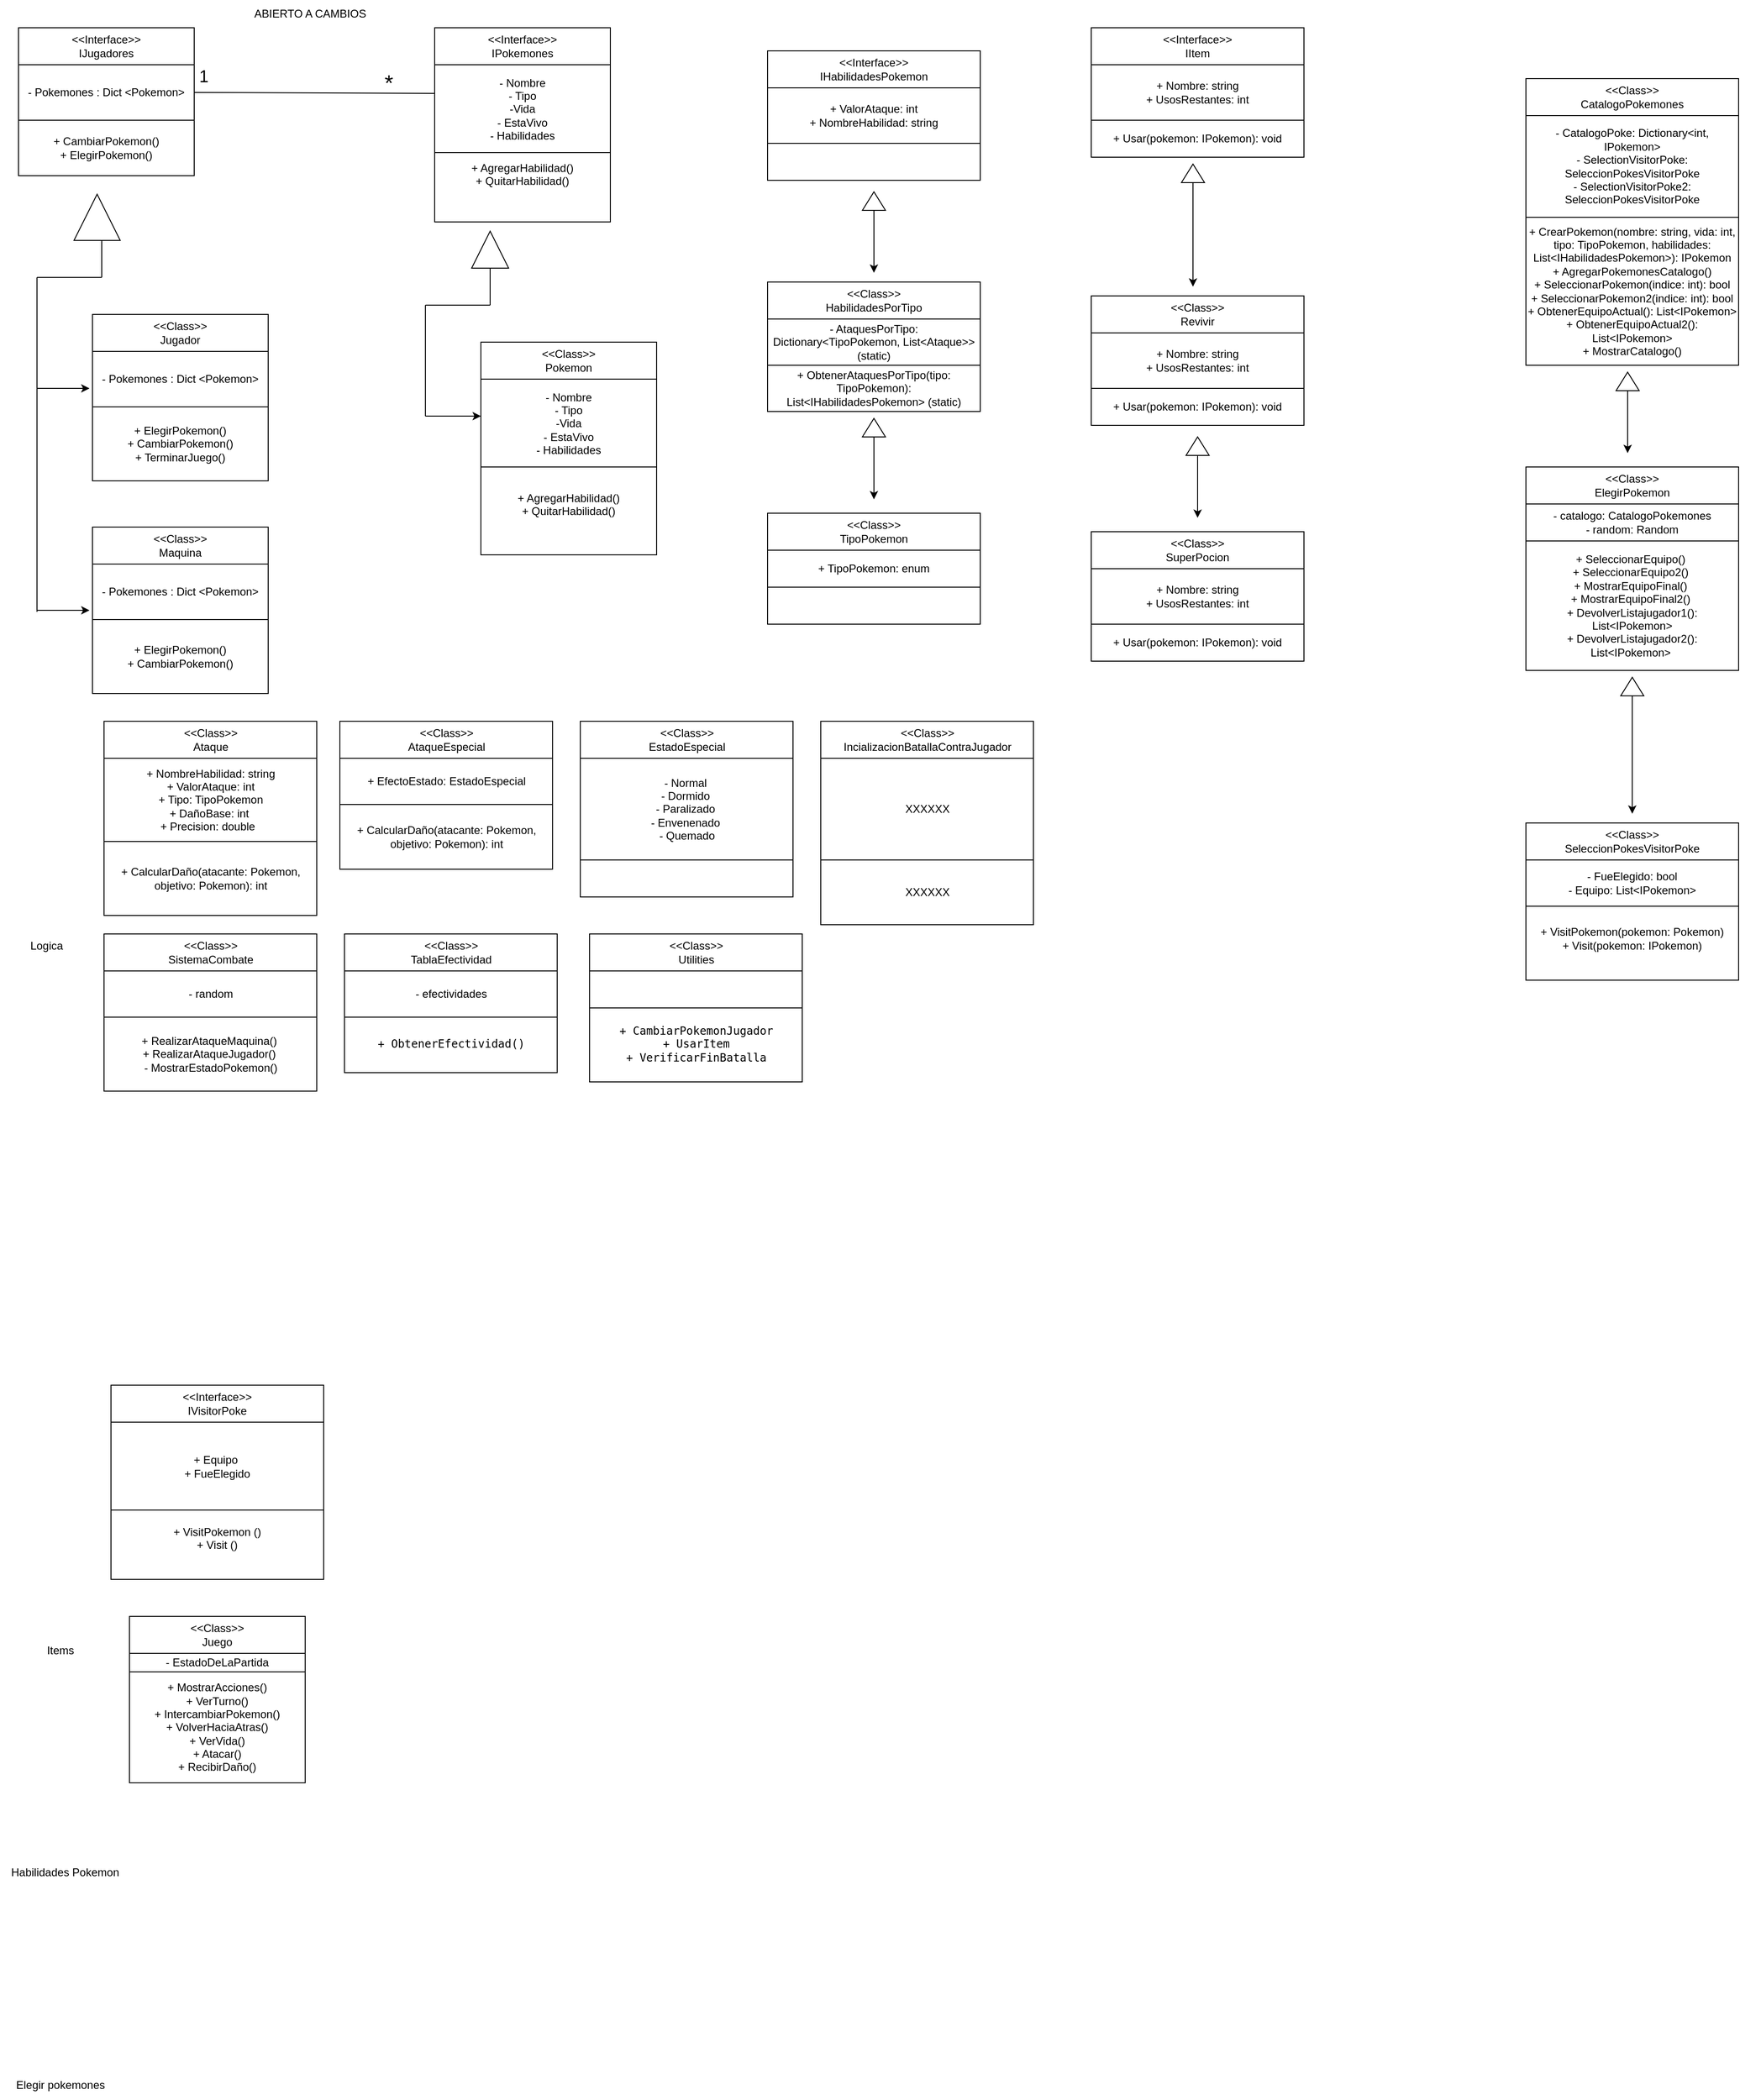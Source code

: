 <mxfile version="24.8.4">
  <diagram id="C5RBs43oDa-KdzZeNtuy" name="Page-1">
    <mxGraphModel dx="1290" dy="522" grid="1" gridSize="10" guides="1" tooltips="1" connect="1" arrows="1" fold="1" page="1" pageScale="1" pageWidth="827" pageHeight="1169" math="0" shadow="0">
      <root>
        <mxCell id="WIyWlLk6GJQsqaUBKTNV-0" />
        <mxCell id="WIyWlLk6GJQsqaUBKTNV-1" parent="WIyWlLk6GJQsqaUBKTNV-0" />
        <mxCell id="qgPimMFPKqItIlAJL-QY-0" value="&amp;lt;&amp;lt;Interface&amp;gt;&amp;gt;&lt;div&gt;IJugadores&lt;/div&gt;" style="rounded=0;whiteSpace=wrap;html=1;" parent="WIyWlLk6GJQsqaUBKTNV-1" vertex="1">
          <mxGeometry x="170" y="170" width="190" height="40" as="geometry" />
        </mxCell>
        <mxCell id="qgPimMFPKqItIlAJL-QY-1" value="&lt;div&gt;&lt;span style=&quot;background-color: initial;&quot;&gt;&lt;br&gt;&lt;/span&gt;&lt;/div&gt;&lt;div&gt;&lt;span style=&quot;background-color: initial;&quot;&gt;&lt;br&gt;&lt;/span&gt;&lt;/div&gt;&lt;div&gt;&lt;span style=&quot;background-color: initial;&quot;&gt;+ CambiarPokemon()&lt;/span&gt;&lt;br&gt;&lt;/div&gt;&lt;div&gt;&lt;div&gt;+ ElegirPokemon()&lt;/div&gt;&lt;/div&gt;&lt;div&gt;&lt;div&gt;&lt;br&gt;&lt;/div&gt;&lt;/div&gt;&lt;div&gt;&lt;br&gt;&lt;/div&gt;" style="rounded=0;whiteSpace=wrap;html=1;" parent="WIyWlLk6GJQsqaUBKTNV-1" vertex="1">
          <mxGeometry x="170" y="270" width="190" height="60" as="geometry" />
        </mxCell>
        <mxCell id="8u0FRihmV8HebtfTq35w-0" value="- Pokemones : Dict &amp;lt;Pokemon&amp;gt;" style="rounded=0;whiteSpace=wrap;html=1;" parent="WIyWlLk6GJQsqaUBKTNV-1" vertex="1">
          <mxGeometry x="170" y="210" width="190" height="60" as="geometry" />
        </mxCell>
        <mxCell id="8u0FRihmV8HebtfTq35w-2" value="&amp;lt;&amp;lt;Class&amp;gt;&amp;gt;&lt;div&gt;Jugador&lt;/div&gt;" style="rounded=0;whiteSpace=wrap;html=1;" parent="WIyWlLk6GJQsqaUBKTNV-1" vertex="1">
          <mxGeometry x="250" y="480" width="190" height="40" as="geometry" />
        </mxCell>
        <mxCell id="8u0FRihmV8HebtfTq35w-4" value="&lt;div&gt;+ ElegirPokemon()&lt;/div&gt;&lt;div&gt;+ CambiarPokemon()&lt;/div&gt;&lt;div&gt;&lt;span style=&quot;background-color: initial;&quot;&gt;+ TerminarJuego()&lt;/span&gt;&lt;br&gt;&lt;/div&gt;" style="rounded=0;whiteSpace=wrap;html=1;" parent="WIyWlLk6GJQsqaUBKTNV-1" vertex="1">
          <mxGeometry x="250" y="580" width="190" height="80" as="geometry" />
        </mxCell>
        <mxCell id="8u0FRihmV8HebtfTq35w-5" value="- Pokemones : Dict &amp;lt;Pokemon&amp;gt;" style="rounded=0;whiteSpace=wrap;html=1;" parent="WIyWlLk6GJQsqaUBKTNV-1" vertex="1">
          <mxGeometry x="250" y="520" width="190" height="60" as="geometry" />
        </mxCell>
        <mxCell id="8u0FRihmV8HebtfTq35w-6" value="&amp;lt;&amp;lt;Class&amp;gt;&amp;gt;&lt;div&gt;Maquina&lt;/div&gt;" style="rounded=0;whiteSpace=wrap;html=1;" parent="WIyWlLk6GJQsqaUBKTNV-1" vertex="1">
          <mxGeometry x="250" y="710" width="190" height="40" as="geometry" />
        </mxCell>
        <mxCell id="8u0FRihmV8HebtfTq35w-7" value="&lt;div&gt;+ ElegirPokemon()&lt;/div&gt;&lt;div&gt;+ CambiarPokemon()&lt;/div&gt;" style="rounded=0;whiteSpace=wrap;html=1;" parent="WIyWlLk6GJQsqaUBKTNV-1" vertex="1">
          <mxGeometry x="250" y="810" width="190" height="80" as="geometry" />
        </mxCell>
        <mxCell id="8u0FRihmV8HebtfTq35w-8" value="- Pokemones : Dict &amp;lt;Pokemon&amp;gt;" style="rounded=0;whiteSpace=wrap;html=1;" parent="WIyWlLk6GJQsqaUBKTNV-1" vertex="1">
          <mxGeometry x="250" y="750" width="190" height="60" as="geometry" />
        </mxCell>
        <mxCell id="8u0FRihmV8HebtfTq35w-12" value="" style="triangle;whiteSpace=wrap;html=1;rotation=-90;" parent="WIyWlLk6GJQsqaUBKTNV-1" vertex="1">
          <mxGeometry x="230" y="350" width="50" height="50" as="geometry" />
        </mxCell>
        <mxCell id="8u0FRihmV8HebtfTq35w-16" value="" style="endArrow=none;html=1;rounded=0;" parent="WIyWlLk6GJQsqaUBKTNV-1" edge="1">
          <mxGeometry width="50" height="50" relative="1" as="geometry">
            <mxPoint x="260" y="440" as="sourcePoint" />
            <mxPoint x="260" y="400" as="targetPoint" />
          </mxGeometry>
        </mxCell>
        <mxCell id="8u0FRihmV8HebtfTq35w-17" value="" style="endArrow=none;html=1;rounded=0;" parent="WIyWlLk6GJQsqaUBKTNV-1" edge="1">
          <mxGeometry width="50" height="50" relative="1" as="geometry">
            <mxPoint x="190" y="440" as="sourcePoint" />
            <mxPoint x="260" y="440" as="targetPoint" />
          </mxGeometry>
        </mxCell>
        <mxCell id="8u0FRihmV8HebtfTq35w-18" value="" style="endArrow=none;html=1;rounded=0;" parent="WIyWlLk6GJQsqaUBKTNV-1" edge="1">
          <mxGeometry width="50" height="50" relative="1" as="geometry">
            <mxPoint x="190" y="801.6" as="sourcePoint" />
            <mxPoint x="190" y="440" as="targetPoint" />
          </mxGeometry>
        </mxCell>
        <mxCell id="8u0FRihmV8HebtfTq35w-20" value="" style="endArrow=classic;html=1;rounded=0;entryX=-0.017;entryY=0.89;entryDx=0;entryDy=0;entryPerimeter=0;" parent="WIyWlLk6GJQsqaUBKTNV-1" edge="1">
          <mxGeometry width="50" height="50" relative="1" as="geometry">
            <mxPoint x="190" y="800" as="sourcePoint" />
            <mxPoint x="246.77" y="800.0" as="targetPoint" />
          </mxGeometry>
        </mxCell>
        <mxCell id="8u0FRihmV8HebtfTq35w-22" value="" style="endArrow=classic;html=1;rounded=0;entryX=-0.017;entryY=0.89;entryDx=0;entryDy=0;entryPerimeter=0;" parent="WIyWlLk6GJQsqaUBKTNV-1" edge="1">
          <mxGeometry width="50" height="50" relative="1" as="geometry">
            <mxPoint x="190" y="560" as="sourcePoint" />
            <mxPoint x="246.77" y="560.0" as="targetPoint" />
          </mxGeometry>
        </mxCell>
        <mxCell id="8u0FRihmV8HebtfTq35w-23" style="edgeStyle=orthogonalEdgeStyle;rounded=0;orthogonalLoop=1;jettySize=auto;html=1;exitX=0.5;exitY=1;exitDx=0;exitDy=0;" parent="WIyWlLk6GJQsqaUBKTNV-1" source="qgPimMFPKqItIlAJL-QY-1" target="qgPimMFPKqItIlAJL-QY-1" edge="1">
          <mxGeometry relative="1" as="geometry" />
        </mxCell>
        <mxCell id="8u0FRihmV8HebtfTq35w-24" value="&amp;lt;&amp;lt;Interface&amp;gt;&amp;gt;&lt;div&gt;IPokemones&lt;/div&gt;" style="rounded=0;whiteSpace=wrap;html=1;" parent="WIyWlLk6GJQsqaUBKTNV-1" vertex="1">
          <mxGeometry x="620" y="170" width="190" height="40" as="geometry" />
        </mxCell>
        <mxCell id="8u0FRihmV8HebtfTq35w-25" value="&lt;div&gt;+ AgregarHabilidad()&lt;/div&gt;&lt;div&gt;+ QuitarHabilidad()&lt;/div&gt;&lt;div&gt;&lt;br&gt;&lt;/div&gt;&lt;div&gt;&lt;br&gt;&lt;/div&gt;" style="rounded=0;whiteSpace=wrap;html=1;" parent="WIyWlLk6GJQsqaUBKTNV-1" vertex="1">
          <mxGeometry x="620" y="305" width="190" height="75" as="geometry" />
        </mxCell>
        <mxCell id="8u0FRihmV8HebtfTq35w-26" value="- Nombre&lt;div&gt;- Tipo&lt;/div&gt;&lt;div&gt;-Vida&lt;/div&gt;&lt;div&gt;- EstaVivo&lt;/div&gt;&lt;div&gt;- Habilidades&lt;/div&gt;" style="rounded=0;whiteSpace=wrap;html=1;" parent="WIyWlLk6GJQsqaUBKTNV-1" vertex="1">
          <mxGeometry x="620" y="210" width="190" height="95" as="geometry" />
        </mxCell>
        <mxCell id="8u0FRihmV8HebtfTq35w-27" style="edgeStyle=orthogonalEdgeStyle;rounded=0;orthogonalLoop=1;jettySize=auto;html=1;exitX=0.5;exitY=1;exitDx=0;exitDy=0;" parent="WIyWlLk6GJQsqaUBKTNV-1" source="8u0FRihmV8HebtfTq35w-25" target="8u0FRihmV8HebtfTq35w-25" edge="1">
          <mxGeometry relative="1" as="geometry" />
        </mxCell>
        <mxCell id="8u0FRihmV8HebtfTq35w-29" value="" style="endArrow=none;html=1;rounded=0;exitX=1;exitY=0.5;exitDx=0;exitDy=0;entryX=0;entryY=0.326;entryDx=0;entryDy=0;entryPerimeter=0;" parent="WIyWlLk6GJQsqaUBKTNV-1" source="8u0FRihmV8HebtfTq35w-0" target="8u0FRihmV8HebtfTq35w-26" edge="1">
          <mxGeometry width="50" height="50" relative="1" as="geometry">
            <mxPoint x="380" y="239.5" as="sourcePoint" />
            <mxPoint x="580" y="239.5" as="targetPoint" />
          </mxGeometry>
        </mxCell>
        <mxCell id="8u0FRihmV8HebtfTq35w-30" value="&lt;font style=&quot;font-size: 18px;&quot;&gt;1&lt;/font&gt;" style="text;html=1;align=center;verticalAlign=middle;resizable=0;points=[];autosize=1;strokeColor=none;fillColor=none;" parent="WIyWlLk6GJQsqaUBKTNV-1" vertex="1">
          <mxGeometry x="355" y="203" width="30" height="40" as="geometry" />
        </mxCell>
        <mxCell id="8u0FRihmV8HebtfTq35w-31" value="&lt;font style=&quot;font-size: 24px;&quot;&gt;*&lt;/font&gt;" style="text;html=1;align=center;verticalAlign=middle;resizable=0;points=[];autosize=1;strokeColor=none;fillColor=none;" parent="WIyWlLk6GJQsqaUBKTNV-1" vertex="1">
          <mxGeometry x="555" y="210" width="30" height="40" as="geometry" />
        </mxCell>
        <mxCell id="8u0FRihmV8HebtfTq35w-36" value="" style="triangle;whiteSpace=wrap;html=1;rotation=-90;" parent="WIyWlLk6GJQsqaUBKTNV-1" vertex="1">
          <mxGeometry x="660" y="390" width="40" height="40" as="geometry" />
        </mxCell>
        <mxCell id="8u0FRihmV8HebtfTq35w-38" value="" style="endArrow=none;html=1;rounded=0;entryX=0;entryY=0.5;entryDx=0;entryDy=0;" parent="WIyWlLk6GJQsqaUBKTNV-1" target="8u0FRihmV8HebtfTq35w-36" edge="1">
          <mxGeometry width="50" height="50" relative="1" as="geometry">
            <mxPoint x="680" y="470" as="sourcePoint" />
            <mxPoint x="680" y="460" as="targetPoint" />
          </mxGeometry>
        </mxCell>
        <mxCell id="8u0FRihmV8HebtfTq35w-39" value="" style="endArrow=none;html=1;rounded=0;" parent="WIyWlLk6GJQsqaUBKTNV-1" edge="1">
          <mxGeometry width="50" height="50" relative="1" as="geometry">
            <mxPoint x="610" y="470" as="sourcePoint" />
            <mxPoint x="680" y="470" as="targetPoint" />
          </mxGeometry>
        </mxCell>
        <mxCell id="8u0FRihmV8HebtfTq35w-40" value="" style="endArrow=none;html=1;rounded=0;" parent="WIyWlLk6GJQsqaUBKTNV-1" edge="1">
          <mxGeometry width="50" height="50" relative="1" as="geometry">
            <mxPoint x="610" y="590" as="sourcePoint" />
            <mxPoint x="610" y="470" as="targetPoint" />
          </mxGeometry>
        </mxCell>
        <mxCell id="8u0FRihmV8HebtfTq35w-41" value="" style="endArrow=classic;html=1;rounded=0;" parent="WIyWlLk6GJQsqaUBKTNV-1" edge="1">
          <mxGeometry width="50" height="50" relative="1" as="geometry">
            <mxPoint x="610" y="590" as="sourcePoint" />
            <mxPoint x="670" y="590" as="targetPoint" />
          </mxGeometry>
        </mxCell>
        <mxCell id="8u0FRihmV8HebtfTq35w-46" value="&amp;lt;&amp;lt;Class&amp;gt;&amp;gt;&lt;div&gt;Pokemon&lt;/div&gt;" style="rounded=0;whiteSpace=wrap;html=1;" parent="WIyWlLk6GJQsqaUBKTNV-1" vertex="1">
          <mxGeometry x="670" y="510" width="190" height="40" as="geometry" />
        </mxCell>
        <mxCell id="8u0FRihmV8HebtfTq35w-47" value="&lt;div&gt;+ AgregarHabilidad()&lt;/div&gt;&lt;div&gt;+ QuitarHabilidad()&lt;/div&gt;&lt;div&gt;&lt;br&gt;&lt;/div&gt;" style="rounded=0;whiteSpace=wrap;html=1;" parent="WIyWlLk6GJQsqaUBKTNV-1" vertex="1">
          <mxGeometry x="670" y="645" width="190" height="95" as="geometry" />
        </mxCell>
        <mxCell id="8u0FRihmV8HebtfTq35w-48" value="- Nombre&lt;div&gt;- Tipo&lt;/div&gt;&lt;div&gt;-Vida&lt;/div&gt;&lt;div&gt;- EstaVivo&lt;/div&gt;&lt;div&gt;- Habilidades&lt;/div&gt;" style="rounded=0;whiteSpace=wrap;html=1;" parent="WIyWlLk6GJQsqaUBKTNV-1" vertex="1">
          <mxGeometry x="670" y="550" width="190" height="95" as="geometry" />
        </mxCell>
        <mxCell id="8u0FRihmV8HebtfTq35w-49" style="edgeStyle=orthogonalEdgeStyle;rounded=0;orthogonalLoop=1;jettySize=auto;html=1;exitX=0.5;exitY=1;exitDx=0;exitDy=0;" parent="WIyWlLk6GJQsqaUBKTNV-1" source="8u0FRihmV8HebtfTq35w-47" target="8u0FRihmV8HebtfTq35w-47" edge="1">
          <mxGeometry relative="1" as="geometry" />
        </mxCell>
        <mxCell id="8u0FRihmV8HebtfTq35w-50" value="ABIERTO A CAMBIOS" style="text;html=1;align=center;verticalAlign=middle;resizable=0;points=[];autosize=1;strokeColor=none;fillColor=none;" parent="WIyWlLk6GJQsqaUBKTNV-1" vertex="1">
          <mxGeometry x="415" y="140" width="140" height="30" as="geometry" />
        </mxCell>
        <mxCell id="hvNFhCITXwyr3aNkBDQP-0" value="&amp;lt;&amp;lt;Interface&amp;gt;&amp;gt;&lt;div&gt;IVisitorPoke&lt;/div&gt;" style="rounded=0;whiteSpace=wrap;html=1;" parent="WIyWlLk6GJQsqaUBKTNV-1" vertex="1">
          <mxGeometry x="270" y="1638" width="230" height="40" as="geometry" />
        </mxCell>
        <mxCell id="hvNFhCITXwyr3aNkBDQP-1" value="&lt;div&gt;&lt;span style=&quot;background-color: initial;&quot;&gt;+ VisitPokemon ()&lt;/span&gt;&lt;/div&gt;&lt;div&gt;+ Visit ()&lt;/div&gt;&lt;div&gt;&lt;br&gt;&lt;/div&gt;" style="rounded=0;whiteSpace=wrap;html=1;" parent="WIyWlLk6GJQsqaUBKTNV-1" vertex="1">
          <mxGeometry x="270" y="1773" width="230" height="75" as="geometry" />
        </mxCell>
        <mxCell id="hvNFhCITXwyr3aNkBDQP-2" value="&lt;span class=&quot;hljs-addition&quot;&gt;+ Equipo&lt;/span&gt;&amp;nbsp;&lt;div&gt;&lt;span class=&quot;hljs-addition&quot;&gt;+ FueElegido&lt;/span&gt;&lt;/div&gt;" style="rounded=0;whiteSpace=wrap;html=1;" parent="WIyWlLk6GJQsqaUBKTNV-1" vertex="1">
          <mxGeometry x="270" y="1678" width="230" height="95" as="geometry" />
        </mxCell>
        <mxCell id="hvNFhCITXwyr3aNkBDQP-3" style="edgeStyle=orthogonalEdgeStyle;rounded=0;orthogonalLoop=1;jettySize=auto;html=1;exitX=0.5;exitY=1;exitDx=0;exitDy=0;" parent="WIyWlLk6GJQsqaUBKTNV-1" source="hvNFhCITXwyr3aNkBDQP-1" target="hvNFhCITXwyr3aNkBDQP-1" edge="1">
          <mxGeometry relative="1" as="geometry" />
        </mxCell>
        <mxCell id="hvNFhCITXwyr3aNkBDQP-11" value="&amp;lt;&amp;lt;Class&amp;gt;&amp;gt;&lt;div&gt;Juego&lt;/div&gt;" style="rounded=0;whiteSpace=wrap;html=1;" parent="WIyWlLk6GJQsqaUBKTNV-1" vertex="1">
          <mxGeometry x="290" y="1888" width="190" height="40" as="geometry" />
        </mxCell>
        <mxCell id="hvNFhCITXwyr3aNkBDQP-12" value="&lt;div&gt;&lt;br&gt;&lt;/div&gt;&lt;div&gt;&lt;span style=&quot;background-color: initial;&quot;&gt;&lt;br&gt;&lt;/span&gt;&lt;/div&gt;&lt;div&gt;&lt;span style=&quot;background-color: initial;&quot;&gt;+ MostrarAcciones()&lt;/span&gt;&lt;br&gt;&lt;/div&gt;&lt;div&gt;+ VerTurno()&lt;/div&gt;&lt;div&gt;+ IntercambiarPokemon()&lt;/div&gt;&lt;div&gt;+ VolverHaciaAtras()&lt;/div&gt;&lt;div&gt;&lt;div&gt;+ VerVida()&lt;/div&gt;&lt;div&gt;+ Atacar()&lt;/div&gt;&lt;div&gt;+ RecibirDaño()&lt;/div&gt;&lt;/div&gt;&lt;div&gt;&lt;br&gt;&lt;/div&gt;&lt;div&gt;&lt;br&gt;&lt;/div&gt;" style="rounded=0;whiteSpace=wrap;html=1;" parent="WIyWlLk6GJQsqaUBKTNV-1" vertex="1">
          <mxGeometry x="290" y="1948" width="190" height="120" as="geometry" />
        </mxCell>
        <mxCell id="hvNFhCITXwyr3aNkBDQP-13" value="- EstadoDeLaPartida" style="rounded=0;whiteSpace=wrap;html=1;" parent="WIyWlLk6GJQsqaUBKTNV-1" vertex="1">
          <mxGeometry x="290" y="1928" width="190" height="20" as="geometry" />
        </mxCell>
        <mxCell id="hvNFhCITXwyr3aNkBDQP-14" value="Logica&lt;div&gt;&lt;br&gt;&lt;/div&gt;" style="text;html=1;align=center;verticalAlign=middle;resizable=0;points=[];autosize=1;strokeColor=none;fillColor=none;" parent="WIyWlLk6GJQsqaUBKTNV-1" vertex="1">
          <mxGeometry x="170" y="1150" width="60" height="40" as="geometry" />
        </mxCell>
        <mxCell id="hvNFhCITXwyr3aNkBDQP-15" value="&amp;lt;&amp;lt;Class&amp;gt;&amp;gt;&lt;div&gt;Ataque&lt;/div&gt;" style="rounded=0;whiteSpace=wrap;html=1;" parent="WIyWlLk6GJQsqaUBKTNV-1" vertex="1">
          <mxGeometry x="262.5" y="920" width="230" height="40" as="geometry" />
        </mxCell>
        <mxCell id="hvNFhCITXwyr3aNkBDQP-16" value="+ CalcularDaño(atacante: Pokemon, objetivo: Pokemon): int" style="rounded=0;whiteSpace=wrap;html=1;" parent="WIyWlLk6GJQsqaUBKTNV-1" vertex="1">
          <mxGeometry x="262.5" y="1050" width="230" height="80" as="geometry" />
        </mxCell>
        <mxCell id="hvNFhCITXwyr3aNkBDQP-17" value="&lt;div&gt;+ NombreHabilidad: string&lt;/div&gt;&lt;div&gt;+ ValorAtaque: int&lt;/div&gt;&lt;div&gt;+ Tipo: TipoPokemon&lt;/div&gt;&lt;div&gt;+ DañoBase: int&amp;nbsp;&lt;/div&gt;&lt;div&gt;+ Precision: double&lt;span style=&quot;background-color: initial;&quot;&gt;&amp;nbsp;&amp;nbsp;&lt;/span&gt;&lt;/div&gt;" style="rounded=0;whiteSpace=wrap;html=1;" parent="WIyWlLk6GJQsqaUBKTNV-1" vertex="1">
          <mxGeometry x="262.5" y="960" width="230" height="90" as="geometry" />
        </mxCell>
        <mxCell id="hvNFhCITXwyr3aNkBDQP-19" value="&amp;lt;&amp;lt;Class&amp;gt;&amp;gt;&lt;div&gt;AtaqueEspecial&lt;/div&gt;" style="rounded=0;whiteSpace=wrap;html=1;" parent="WIyWlLk6GJQsqaUBKTNV-1" vertex="1">
          <mxGeometry x="517.5" y="920" width="230" height="40" as="geometry" />
        </mxCell>
        <mxCell id="hvNFhCITXwyr3aNkBDQP-20" value="+ CalcularDaño(atacante: Pokemon, objetivo: Pokemon): int" style="rounded=0;whiteSpace=wrap;html=1;" parent="WIyWlLk6GJQsqaUBKTNV-1" vertex="1">
          <mxGeometry x="517.5" y="1010" width="230" height="70" as="geometry" />
        </mxCell>
        <mxCell id="hvNFhCITXwyr3aNkBDQP-21" value="+ EfectoEstado: EstadoEspecial" style="rounded=0;whiteSpace=wrap;html=1;" parent="WIyWlLk6GJQsqaUBKTNV-1" vertex="1">
          <mxGeometry x="517.5" y="960" width="230" height="50" as="geometry" />
        </mxCell>
        <mxCell id="hvNFhCITXwyr3aNkBDQP-22" value="&amp;lt;&amp;lt;Class&amp;gt;&amp;gt;&lt;div&gt;EstadoEspecial&lt;/div&gt;" style="rounded=0;whiteSpace=wrap;html=1;" parent="WIyWlLk6GJQsqaUBKTNV-1" vertex="1">
          <mxGeometry x="777.5" y="920" width="230" height="40" as="geometry" />
        </mxCell>
        <mxCell id="hvNFhCITXwyr3aNkBDQP-23" value="" style="rounded=0;whiteSpace=wrap;html=1;" parent="WIyWlLk6GJQsqaUBKTNV-1" vertex="1">
          <mxGeometry x="777.5" y="1070" width="230" height="40" as="geometry" />
        </mxCell>
        <mxCell id="hvNFhCITXwyr3aNkBDQP-24" value="&lt;span class=&quot;hljs-deletion&quot;&gt;- Normal&lt;/span&gt;&amp;nbsp;&lt;div&gt;&lt;span class=&quot;hljs-deletion&quot;&gt;- Dormido&lt;/span&gt;&amp;nbsp;&lt;/div&gt;&lt;div&gt;&lt;span class=&quot;hljs-deletion&quot;&gt;- Paralizado&lt;/span&gt;&amp;nbsp;&lt;/div&gt;&lt;div&gt;&lt;span class=&quot;hljs-deletion&quot;&gt;- Envenenado&lt;/span&gt;&amp;nbsp;&lt;/div&gt;&lt;div&gt;&lt;span class=&quot;hljs-deletion&quot;&gt;- Quemado&lt;/span&gt;&lt;/div&gt;" style="rounded=0;whiteSpace=wrap;html=1;" parent="WIyWlLk6GJQsqaUBKTNV-1" vertex="1">
          <mxGeometry x="777.5" y="960" width="230" height="110" as="geometry" />
        </mxCell>
        <mxCell id="hvNFhCITXwyr3aNkBDQP-25" value="&amp;lt;&amp;lt;Class&amp;gt;&amp;gt;&lt;div&gt;IncializacionBatallaContraJugador&lt;/div&gt;" style="rounded=0;whiteSpace=wrap;html=1;" parent="WIyWlLk6GJQsqaUBKTNV-1" vertex="1">
          <mxGeometry x="1037.5" y="920" width="230" height="40" as="geometry" />
        </mxCell>
        <mxCell id="hvNFhCITXwyr3aNkBDQP-26" value="XXXXXX" style="rounded=0;whiteSpace=wrap;html=1;" parent="WIyWlLk6GJQsqaUBKTNV-1" vertex="1">
          <mxGeometry x="1037.5" y="1070" width="230" height="70" as="geometry" />
        </mxCell>
        <mxCell id="hvNFhCITXwyr3aNkBDQP-27" value="XXXXXX" style="rounded=0;whiteSpace=wrap;html=1;" parent="WIyWlLk6GJQsqaUBKTNV-1" vertex="1">
          <mxGeometry x="1037.5" y="960" width="230" height="110" as="geometry" />
        </mxCell>
        <mxCell id="hvNFhCITXwyr3aNkBDQP-31" value="&amp;lt;&amp;lt;Class&amp;gt;&amp;gt;&lt;div&gt;SistemaCombate&lt;/div&gt;" style="rounded=0;whiteSpace=wrap;html=1;" parent="WIyWlLk6GJQsqaUBKTNV-1" vertex="1">
          <mxGeometry x="262.5" y="1150" width="230" height="40" as="geometry" />
        </mxCell>
        <mxCell id="hvNFhCITXwyr3aNkBDQP-32" value="+ &lt;span class=&quot;hljs-built_in&quot;&gt;RealizarAtaqueMaquina&lt;/span&gt;()&amp;nbsp;&lt;div&gt;+ &lt;span class=&quot;hljs-built_in&quot;&gt;RealizarAtaqueJugador&lt;/span&gt;()&amp;nbsp;&lt;/div&gt;&lt;div&gt;- &lt;span class=&quot;hljs-built_in&quot;&gt;MostrarEstadoPokemon&lt;/span&gt;()&lt;/div&gt;" style="rounded=0;whiteSpace=wrap;html=1;" parent="WIyWlLk6GJQsqaUBKTNV-1" vertex="1">
          <mxGeometry x="262.5" y="1240" width="230" height="80" as="geometry" />
        </mxCell>
        <mxCell id="hvNFhCITXwyr3aNkBDQP-33" value="- random" style="rounded=0;whiteSpace=wrap;html=1;" parent="WIyWlLk6GJQsqaUBKTNV-1" vertex="1">
          <mxGeometry x="262.5" y="1190" width="230" height="50" as="geometry" />
        </mxCell>
        <mxCell id="hvNFhCITXwyr3aNkBDQP-34" value="&amp;lt;&amp;lt;Class&amp;gt;&amp;gt;&lt;div&gt;TablaEfectividad&lt;/div&gt;" style="rounded=0;whiteSpace=wrap;html=1;" parent="WIyWlLk6GJQsqaUBKTNV-1" vertex="1">
          <mxGeometry x="522.5" y="1150" width="230" height="40" as="geometry" />
        </mxCell>
        <mxCell id="hvNFhCITXwyr3aNkBDQP-35" value="&lt;pre class=&quot;!overflow-visible&quot;&gt;&lt;div class=&quot;contain-inline-size rounded-md border-[0.5px] border-token-border-medium relative bg-token-sidebar-surface-primary dark:bg-gray-950&quot;&gt;&lt;div dir=&quot;ltr&quot; class=&quot;overflow-y-auto p-4&quot;&gt;&lt;code class=&quot;!whitespace-pre hljs language-diff&quot;&gt;&lt;span class=&quot;hljs-addition&quot;&gt;+ ObtenerEfectividad()&lt;/span&gt;&lt;br/&gt;&lt;/code&gt;&lt;/div&gt;&lt;/div&gt;&lt;/pre&gt;&lt;h3&gt;&lt;/h3&gt;" style="rounded=0;whiteSpace=wrap;html=1;" parent="WIyWlLk6GJQsqaUBKTNV-1" vertex="1">
          <mxGeometry x="522.5" y="1240" width="230" height="60" as="geometry" />
        </mxCell>
        <mxCell id="hvNFhCITXwyr3aNkBDQP-36" value="&lt;span class=&quot;hljs-deletion&quot;&gt;- efectividades&lt;/span&gt;" style="rounded=0;whiteSpace=wrap;html=1;" parent="WIyWlLk6GJQsqaUBKTNV-1" vertex="1">
          <mxGeometry x="522.5" y="1190" width="230" height="50" as="geometry" />
        </mxCell>
        <mxCell id="hvNFhCITXwyr3aNkBDQP-40" value="&amp;lt;&amp;lt;Class&amp;gt;&amp;gt;&lt;div&gt;Utilities&lt;/div&gt;" style="rounded=0;whiteSpace=wrap;html=1;" parent="WIyWlLk6GJQsqaUBKTNV-1" vertex="1">
          <mxGeometry x="787.5" y="1150" width="230" height="40" as="geometry" />
        </mxCell>
        <mxCell id="hvNFhCITXwyr3aNkBDQP-41" value="&lt;pre class=&quot;!overflow-visible&quot;&gt;&lt;div class=&quot;contain-inline-size rounded-md border-[0.5px] border-token-border-medium relative bg-token-sidebar-surface-primary dark:bg-gray-950&quot;&gt;&lt;div dir=&quot;ltr&quot; class=&quot;overflow-y-auto p-4&quot;&gt;&lt;code class=&quot;!whitespace-pre hljs language-scss&quot;&gt;+ CambiarPokemonJugador&lt;br&gt;&lt;/code&gt;&lt;/div&gt;&lt;div dir=&quot;ltr&quot; class=&quot;overflow-y-auto p-4&quot;&gt;&lt;code class=&quot;!whitespace-pre hljs language-scss&quot;&gt;+ UsarItem&lt;/code&gt;&lt;/div&gt;&lt;div dir=&quot;ltr&quot; class=&quot;overflow-y-auto p-4&quot;&gt;&lt;code class=&quot;!whitespace-pre hljs language-scss&quot;&gt;+ VerificarFinBatalla&lt;/code&gt;&lt;/div&gt;&lt;/div&gt;&lt;/pre&gt;&lt;h3&gt;&lt;/h3&gt;" style="rounded=0;whiteSpace=wrap;html=1;" parent="WIyWlLk6GJQsqaUBKTNV-1" vertex="1">
          <mxGeometry x="787.5" y="1230" width="230" height="80" as="geometry" />
        </mxCell>
        <mxCell id="hvNFhCITXwyr3aNkBDQP-42" value="" style="rounded=0;whiteSpace=wrap;html=1;" parent="WIyWlLk6GJQsqaUBKTNV-1" vertex="1">
          <mxGeometry x="787.5" y="1190" width="230" height="40" as="geometry" />
        </mxCell>
        <mxCell id="hvNFhCITXwyr3aNkBDQP-43" value="&lt;div&gt;Items&lt;/div&gt;" style="text;html=1;align=center;verticalAlign=middle;resizable=0;points=[];autosize=1;strokeColor=none;fillColor=none;" parent="WIyWlLk6GJQsqaUBKTNV-1" vertex="1">
          <mxGeometry x="190" y="1910" width="50" height="30" as="geometry" />
        </mxCell>
        <mxCell id="hvNFhCITXwyr3aNkBDQP-44" value="&amp;lt;&amp;lt;Interface&amp;gt;&amp;gt;&lt;div&gt;IItem&lt;/div&gt;" style="rounded=0;whiteSpace=wrap;html=1;" parent="WIyWlLk6GJQsqaUBKTNV-1" vertex="1">
          <mxGeometry x="1330" y="170" width="230" height="40" as="geometry" />
        </mxCell>
        <mxCell id="hvNFhCITXwyr3aNkBDQP-45" value="+ Usar(pokemon: IPokemon): void" style="rounded=0;whiteSpace=wrap;html=1;" parent="WIyWlLk6GJQsqaUBKTNV-1" vertex="1">
          <mxGeometry x="1330" y="270" width="230" height="40" as="geometry" />
        </mxCell>
        <mxCell id="hvNFhCITXwyr3aNkBDQP-46" value="&lt;div&gt;&lt;span class=&quot;hljs-addition&quot;&gt;+ Nombre: string&lt;/span&gt;&lt;/div&gt;&lt;div&gt;&lt;span class=&quot;hljs-addition&quot;&gt;+ UsosRestantes: int&lt;/span&gt;&lt;/div&gt;" style="rounded=0;whiteSpace=wrap;html=1;" parent="WIyWlLk6GJQsqaUBKTNV-1" vertex="1">
          <mxGeometry x="1330" y="210" width="230" height="60" as="geometry" />
        </mxCell>
        <mxCell id="hvNFhCITXwyr3aNkBDQP-47" value="&amp;lt;&amp;lt;Class&amp;gt;&amp;gt;&lt;div&gt;Revivir&lt;/div&gt;" style="rounded=0;whiteSpace=wrap;html=1;" parent="WIyWlLk6GJQsqaUBKTNV-1" vertex="1">
          <mxGeometry x="1330" y="460" width="230" height="40" as="geometry" />
        </mxCell>
        <mxCell id="hvNFhCITXwyr3aNkBDQP-48" value="+ Usar(pokemon: IPokemon): void" style="rounded=0;whiteSpace=wrap;html=1;" parent="WIyWlLk6GJQsqaUBKTNV-1" vertex="1">
          <mxGeometry x="1330" y="560" width="230" height="40" as="geometry" />
        </mxCell>
        <mxCell id="hvNFhCITXwyr3aNkBDQP-49" value="&lt;div&gt;&lt;span class=&quot;hljs-addition&quot;&gt;+ Nombre: string&lt;/span&gt;&lt;/div&gt;&lt;div&gt;&lt;span class=&quot;hljs-addition&quot;&gt;+ UsosRestantes: int&lt;/span&gt;&lt;/div&gt;" style="rounded=0;whiteSpace=wrap;html=1;" parent="WIyWlLk6GJQsqaUBKTNV-1" vertex="1">
          <mxGeometry x="1330" y="500" width="230" height="60" as="geometry" />
        </mxCell>
        <mxCell id="hvNFhCITXwyr3aNkBDQP-50" value="&amp;lt;&amp;lt;Class&amp;gt;&amp;gt;&lt;div&gt;SuperPocion&lt;br/&gt;&lt;/div&gt;" style="rounded=0;whiteSpace=wrap;html=1;" parent="WIyWlLk6GJQsqaUBKTNV-1" vertex="1">
          <mxGeometry x="1330" y="715" width="230" height="40" as="geometry" />
        </mxCell>
        <mxCell id="hvNFhCITXwyr3aNkBDQP-51" value="+ Usar(pokemon: IPokemon): void" style="rounded=0;whiteSpace=wrap;html=1;" parent="WIyWlLk6GJQsqaUBKTNV-1" vertex="1">
          <mxGeometry x="1330" y="815" width="230" height="40" as="geometry" />
        </mxCell>
        <mxCell id="hvNFhCITXwyr3aNkBDQP-52" value="&lt;div&gt;&lt;span class=&quot;hljs-addition&quot;&gt;+ Nombre: string&lt;/span&gt;&lt;/div&gt;&lt;div&gt;&lt;span class=&quot;hljs-addition&quot;&gt;+ UsosRestantes: int&lt;/span&gt;&lt;/div&gt;" style="rounded=0;whiteSpace=wrap;html=1;" parent="WIyWlLk6GJQsqaUBKTNV-1" vertex="1">
          <mxGeometry x="1330" y="755" width="230" height="60" as="geometry" />
        </mxCell>
        <mxCell id="hvNFhCITXwyr3aNkBDQP-53" value="&lt;div&gt;Habilidades Pokemon&lt;/div&gt;" style="text;html=1;align=center;verticalAlign=middle;resizable=0;points=[];autosize=1;strokeColor=none;fillColor=none;" parent="WIyWlLk6GJQsqaUBKTNV-1" vertex="1">
          <mxGeometry x="150" y="2150" width="140" height="30" as="geometry" />
        </mxCell>
        <mxCell id="hvNFhCITXwyr3aNkBDQP-54" value="&amp;lt;&amp;lt;Interface&amp;gt;&amp;gt;&lt;div&gt;IHabilidadesPokemon&lt;/div&gt;" style="rounded=0;whiteSpace=wrap;html=1;" parent="WIyWlLk6GJQsqaUBKTNV-1" vertex="1">
          <mxGeometry x="980" y="195" width="230" height="40" as="geometry" />
        </mxCell>
        <mxCell id="hvNFhCITXwyr3aNkBDQP-55" value="" style="rounded=0;whiteSpace=wrap;html=1;" parent="WIyWlLk6GJQsqaUBKTNV-1" vertex="1">
          <mxGeometry x="980" y="295" width="230" height="40" as="geometry" />
        </mxCell>
        <mxCell id="hvNFhCITXwyr3aNkBDQP-56" value="&lt;div&gt;&lt;span class=&quot;hljs-addition&quot;&gt;+ ValorAtaque: int&lt;/span&gt;&lt;/div&gt;&lt;div&gt;&lt;span class=&quot;hljs-addition&quot;&gt;+ NombreHabilidad: string &lt;/span&gt;&lt;/div&gt;" style="rounded=0;whiteSpace=wrap;html=1;" parent="WIyWlLk6GJQsqaUBKTNV-1" vertex="1">
          <mxGeometry x="980" y="235" width="230" height="60" as="geometry" />
        </mxCell>
        <mxCell id="hvNFhCITXwyr3aNkBDQP-57" value="&amp;lt;&amp;lt;Class&amp;gt;&amp;gt;&lt;div&gt;HabilidadesPorTipo&lt;/div&gt;" style="rounded=0;whiteSpace=wrap;html=1;" parent="WIyWlLk6GJQsqaUBKTNV-1" vertex="1">
          <mxGeometry x="980" y="445" width="230" height="40" as="geometry" />
        </mxCell>
        <mxCell id="hvNFhCITXwyr3aNkBDQP-58" value="+ ObtenerAtaquesPorTipo(tipo: TipoPokemon): List&amp;lt;IHabilidadesPokemon&amp;gt; (static)" style="rounded=0;whiteSpace=wrap;html=1;" parent="WIyWlLk6GJQsqaUBKTNV-1" vertex="1">
          <mxGeometry x="980" y="535" width="230" height="50" as="geometry" />
        </mxCell>
        <mxCell id="hvNFhCITXwyr3aNkBDQP-59" value="- AtaquesPorTipo: Dictionary&amp;lt;TipoPokemon, List&amp;lt;Ataque&amp;gt;&amp;gt; (static)" style="rounded=0;whiteSpace=wrap;html=1;" parent="WIyWlLk6GJQsqaUBKTNV-1" vertex="1">
          <mxGeometry x="980" y="485" width="230" height="50" as="geometry" />
        </mxCell>
        <mxCell id="hvNFhCITXwyr3aNkBDQP-63" value="&lt;div&gt;Elegir pokemones&lt;/div&gt;" style="text;html=1;align=center;verticalAlign=middle;resizable=0;points=[];autosize=1;strokeColor=none;fillColor=none;" parent="WIyWlLk6GJQsqaUBKTNV-1" vertex="1">
          <mxGeometry x="155" y="2380" width="120" height="30" as="geometry" />
        </mxCell>
        <mxCell id="hvNFhCITXwyr3aNkBDQP-73" value="&amp;lt;&amp;lt;Class&amp;gt;&amp;gt;&lt;div&gt;CatalogoPokemones&lt;/div&gt;" style="rounded=0;whiteSpace=wrap;html=1;" parent="WIyWlLk6GJQsqaUBKTNV-1" vertex="1">
          <mxGeometry x="1800" y="225" width="230" height="40" as="geometry" />
        </mxCell>
        <mxCell id="hvNFhCITXwyr3aNkBDQP-74" value="+ CrearPokemon(nombre: string, vida: int, tipo: TipoPokemon, habilidades: List&amp;lt;IHabilidadesPokemon&amp;gt;): IPokemon&lt;div&gt;+ AgregarPokemonesCatalogo()&lt;/div&gt;&lt;div&gt;+ SeleccionarPokemon(indice: int): bool&lt;/div&gt;&lt;div&gt;+ SeleccionarPokemon2(indice: int): bool&lt;/div&gt;&lt;div&gt;+ ObtenerEquipoActual(): List&amp;lt;IPokemon&amp;gt;&lt;/div&gt;&lt;div&gt;+ ObtenerEquipoActual2(): List&amp;lt;IPokemon&amp;gt;&lt;/div&gt;&lt;div&gt;+ MostrarCatalogo()&lt;/div&gt;" style="rounded=0;whiteSpace=wrap;html=1;" parent="WIyWlLk6GJQsqaUBKTNV-1" vertex="1">
          <mxGeometry x="1800" y="375" width="230" height="160" as="geometry" />
        </mxCell>
        <mxCell id="hvNFhCITXwyr3aNkBDQP-75" value="&lt;div&gt;- CatalogoPoke: Dictionary&amp;lt;int, IPokemon&amp;gt;&lt;/div&gt;&lt;div&gt;- SelectionVisitorPoke: SeleccionPokesVisitorPoke&lt;/div&gt;&lt;div&gt;- SelectionVisitorPoke2: SeleccionPokesVisitorPoke&lt;/div&gt;" style="rounded=0;whiteSpace=wrap;html=1;" parent="WIyWlLk6GJQsqaUBKTNV-1" vertex="1">
          <mxGeometry x="1800" y="265" width="230" height="110" as="geometry" />
        </mxCell>
        <mxCell id="hvNFhCITXwyr3aNkBDQP-76" value="&amp;lt;&amp;lt;Class&amp;gt;&amp;gt;&lt;div&gt;ElegirPokemon&lt;/div&gt;" style="rounded=0;whiteSpace=wrap;html=1;" parent="WIyWlLk6GJQsqaUBKTNV-1" vertex="1">
          <mxGeometry x="1800" y="645" width="230" height="40" as="geometry" />
        </mxCell>
        <mxCell id="hvNFhCITXwyr3aNkBDQP-77" value="+ &lt;span class=&quot;hljs-built_in&quot;&gt;SeleccionarEquipo&lt;/span&gt;()&amp;nbsp;&lt;div&gt;+&amp;nbsp;&lt;span class=&quot;hljs-built_in&quot;&gt;SeleccionarEquipo2&lt;/span&gt;()&amp;nbsp;&lt;/div&gt;&lt;div&gt;&lt;div&gt;+ &lt;span class=&quot;hljs-built_in&quot;&gt;MostrarEquipoFinal&lt;/span&gt;()&amp;nbsp;&lt;/div&gt;&lt;div&gt;&lt;div&gt;+&amp;nbsp;&lt;span class=&quot;hljs-built_in&quot;&gt;MostrarEquipoFinal2&lt;/span&gt;()&amp;nbsp;&lt;/div&gt;&lt;/div&gt;&lt;div&gt;&lt;span style=&quot;background-color: initial;&quot;&gt;+ DevolverListajugador1(): List&amp;lt;IPokemon&amp;gt;&lt;/span&gt;&lt;/div&gt;&lt;div&gt;+ DevolverListajugador2(): List&amp;lt;IPokemon&amp;gt;&amp;nbsp;&lt;/div&gt;&lt;/div&gt;" style="rounded=0;whiteSpace=wrap;html=1;" parent="WIyWlLk6GJQsqaUBKTNV-1" vertex="1">
          <mxGeometry x="1800" y="725" width="230" height="140" as="geometry" />
        </mxCell>
        <mxCell id="hvNFhCITXwyr3aNkBDQP-78" value="&lt;div&gt;- catalogo: CatalogoPokemones&lt;/div&gt;&lt;div&gt;- random: Random&lt;/div&gt;" style="rounded=0;whiteSpace=wrap;html=1;" parent="WIyWlLk6GJQsqaUBKTNV-1" vertex="1">
          <mxGeometry x="1800" y="685" width="230" height="40" as="geometry" />
        </mxCell>
        <mxCell id="hvNFhCITXwyr3aNkBDQP-82" value="&amp;lt;&amp;lt;Class&amp;gt;&amp;gt;&lt;div&gt;SeleccionPokesVisitorPoke&lt;/div&gt;" style="rounded=0;whiteSpace=wrap;html=1;" parent="WIyWlLk6GJQsqaUBKTNV-1" vertex="1">
          <mxGeometry x="1800" y="1030" width="230" height="40" as="geometry" />
        </mxCell>
        <mxCell id="hvNFhCITXwyr3aNkBDQP-83" value="&lt;div&gt;+ VisitPokemon(pokemon: Pokemon)&lt;/div&gt;&lt;div&gt;&lt;span style=&quot;background-color: initial;&quot;&gt;+ Visit(pokemon: IPokemon)&lt;/span&gt;&lt;/div&gt;" style="rounded=0;whiteSpace=wrap;html=1;" parent="WIyWlLk6GJQsqaUBKTNV-1" vertex="1">
          <mxGeometry x="1800" y="1110" width="230" height="90" as="geometry" />
        </mxCell>
        <mxCell id="hvNFhCITXwyr3aNkBDQP-84" value="&lt;div&gt;- FueElegido: bool&lt;/div&gt;&lt;div&gt;- Equipo: List&amp;lt;IPokemon&amp;gt;&lt;/div&gt;" style="rounded=0;whiteSpace=wrap;html=1;" parent="WIyWlLk6GJQsqaUBKTNV-1" vertex="1">
          <mxGeometry x="1800" y="1070" width="230" height="50" as="geometry" />
        </mxCell>
        <mxCell id="Wgy6b91qVCqh40p_nyrN-0" value="&amp;lt;&amp;lt;Class&amp;gt;&amp;gt;&lt;div&gt;TipoPokemon&lt;/div&gt;" style="rounded=0;whiteSpace=wrap;html=1;" vertex="1" parent="WIyWlLk6GJQsqaUBKTNV-1">
          <mxGeometry x="980" y="695" width="230" height="40" as="geometry" />
        </mxCell>
        <mxCell id="Wgy6b91qVCqh40p_nyrN-1" value="" style="rounded=0;whiteSpace=wrap;html=1;" vertex="1" parent="WIyWlLk6GJQsqaUBKTNV-1">
          <mxGeometry x="980" y="775" width="230" height="40" as="geometry" />
        </mxCell>
        <mxCell id="Wgy6b91qVCqh40p_nyrN-2" value="+ TipoPokemon: enum" style="rounded=0;whiteSpace=wrap;html=1;" vertex="1" parent="WIyWlLk6GJQsqaUBKTNV-1">
          <mxGeometry x="980" y="735" width="230" height="40" as="geometry" />
        </mxCell>
        <mxCell id="Wgy6b91qVCqh40p_nyrN-3" value="" style="endArrow=none;html=1;rounded=0;" edge="1" parent="WIyWlLk6GJQsqaUBKTNV-1" source="Wgy6b91qVCqh40p_nyrN-6">
          <mxGeometry width="50" height="50" relative="1" as="geometry">
            <mxPoint x="1910" y="615" as="sourcePoint" />
            <mxPoint x="1910" y="555" as="targetPoint" />
          </mxGeometry>
        </mxCell>
        <mxCell id="Wgy6b91qVCqh40p_nyrN-4" value="" style="endArrow=classic;html=1;rounded=0;exitX=0.125;exitY=0.5;exitDx=0;exitDy=0;exitPerimeter=0;" edge="1" parent="WIyWlLk6GJQsqaUBKTNV-1" source="Wgy6b91qVCqh40p_nyrN-6">
          <mxGeometry width="50" height="50" relative="1" as="geometry">
            <mxPoint x="1910" y="590" as="sourcePoint" />
            <mxPoint x="1910" y="630" as="targetPoint" />
          </mxGeometry>
        </mxCell>
        <mxCell id="Wgy6b91qVCqh40p_nyrN-6" value="" style="triangle;whiteSpace=wrap;html=1;rotation=-90;" vertex="1" parent="WIyWlLk6GJQsqaUBKTNV-1">
          <mxGeometry x="1900" y="540" width="20" height="25" as="geometry" />
        </mxCell>
        <mxCell id="Wgy6b91qVCqh40p_nyrN-8" value="" style="endArrow=none;html=1;rounded=0;" edge="1" parent="WIyWlLk6GJQsqaUBKTNV-1" source="Wgy6b91qVCqh40p_nyrN-10">
          <mxGeometry width="50" height="50" relative="1" as="geometry">
            <mxPoint x="1915" y="945" as="sourcePoint" />
            <mxPoint x="1915" y="885" as="targetPoint" />
          </mxGeometry>
        </mxCell>
        <mxCell id="Wgy6b91qVCqh40p_nyrN-9" value="" style="endArrow=classic;html=1;rounded=0;exitX=0.125;exitY=0.5;exitDx=0;exitDy=0;exitPerimeter=0;" edge="1" parent="WIyWlLk6GJQsqaUBKTNV-1" source="Wgy6b91qVCqh40p_nyrN-10">
          <mxGeometry width="50" height="50" relative="1" as="geometry">
            <mxPoint x="1915" y="920" as="sourcePoint" />
            <mxPoint x="1915" y="1020" as="targetPoint" />
          </mxGeometry>
        </mxCell>
        <mxCell id="Wgy6b91qVCqh40p_nyrN-10" value="" style="triangle;whiteSpace=wrap;html=1;rotation=-90;" vertex="1" parent="WIyWlLk6GJQsqaUBKTNV-1">
          <mxGeometry x="1905" y="870" width="20" height="25" as="geometry" />
        </mxCell>
        <mxCell id="Wgy6b91qVCqh40p_nyrN-11" value="" style="endArrow=none;html=1;rounded=0;" edge="1" parent="WIyWlLk6GJQsqaUBKTNV-1" source="Wgy6b91qVCqh40p_nyrN-13">
          <mxGeometry width="50" height="50" relative="1" as="geometry">
            <mxPoint x="1095" y="420" as="sourcePoint" />
            <mxPoint x="1095" y="360" as="targetPoint" />
          </mxGeometry>
        </mxCell>
        <mxCell id="Wgy6b91qVCqh40p_nyrN-12" value="" style="endArrow=classic;html=1;rounded=0;exitX=0.125;exitY=0.5;exitDx=0;exitDy=0;exitPerimeter=0;" edge="1" parent="WIyWlLk6GJQsqaUBKTNV-1" source="Wgy6b91qVCqh40p_nyrN-13">
          <mxGeometry width="50" height="50" relative="1" as="geometry">
            <mxPoint x="1095" y="395" as="sourcePoint" />
            <mxPoint x="1095" y="435" as="targetPoint" />
          </mxGeometry>
        </mxCell>
        <mxCell id="Wgy6b91qVCqh40p_nyrN-13" value="" style="triangle;whiteSpace=wrap;html=1;rotation=-90;" vertex="1" parent="WIyWlLk6GJQsqaUBKTNV-1">
          <mxGeometry x="1085" y="345" width="20" height="25" as="geometry" />
        </mxCell>
        <mxCell id="Wgy6b91qVCqh40p_nyrN-14" value="" style="endArrow=none;html=1;rounded=0;" edge="1" parent="WIyWlLk6GJQsqaUBKTNV-1" source="Wgy6b91qVCqh40p_nyrN-16">
          <mxGeometry width="50" height="50" relative="1" as="geometry">
            <mxPoint x="1095" y="665" as="sourcePoint" />
            <mxPoint x="1095" y="605" as="targetPoint" />
          </mxGeometry>
        </mxCell>
        <mxCell id="Wgy6b91qVCqh40p_nyrN-15" value="" style="endArrow=classic;html=1;rounded=0;exitX=0.125;exitY=0.5;exitDx=0;exitDy=0;exitPerimeter=0;" edge="1" parent="WIyWlLk6GJQsqaUBKTNV-1" source="Wgy6b91qVCqh40p_nyrN-16">
          <mxGeometry width="50" height="50" relative="1" as="geometry">
            <mxPoint x="1095" y="640" as="sourcePoint" />
            <mxPoint x="1095" y="680" as="targetPoint" />
          </mxGeometry>
        </mxCell>
        <mxCell id="Wgy6b91qVCqh40p_nyrN-16" value="" style="triangle;whiteSpace=wrap;html=1;rotation=-90;" vertex="1" parent="WIyWlLk6GJQsqaUBKTNV-1">
          <mxGeometry x="1085" y="590" width="20" height="25" as="geometry" />
        </mxCell>
        <mxCell id="Wgy6b91qVCqh40p_nyrN-17" value="" style="endArrow=none;html=1;rounded=0;" edge="1" parent="WIyWlLk6GJQsqaUBKTNV-1" source="Wgy6b91qVCqh40p_nyrN-19">
          <mxGeometry width="50" height="50" relative="1" as="geometry">
            <mxPoint x="1445" y="685" as="sourcePoint" />
            <mxPoint x="1445" y="625" as="targetPoint" />
          </mxGeometry>
        </mxCell>
        <mxCell id="Wgy6b91qVCqh40p_nyrN-18" value="" style="endArrow=classic;html=1;rounded=0;exitX=0.125;exitY=0.5;exitDx=0;exitDy=0;exitPerimeter=0;" edge="1" parent="WIyWlLk6GJQsqaUBKTNV-1" source="Wgy6b91qVCqh40p_nyrN-19">
          <mxGeometry width="50" height="50" relative="1" as="geometry">
            <mxPoint x="1445" y="660" as="sourcePoint" />
            <mxPoint x="1445" y="700" as="targetPoint" />
          </mxGeometry>
        </mxCell>
        <mxCell id="Wgy6b91qVCqh40p_nyrN-19" value="" style="triangle;whiteSpace=wrap;html=1;rotation=-90;" vertex="1" parent="WIyWlLk6GJQsqaUBKTNV-1">
          <mxGeometry x="1435" y="610" width="20" height="25" as="geometry" />
        </mxCell>
        <mxCell id="Wgy6b91qVCqh40p_nyrN-20" value="" style="endArrow=none;html=1;rounded=0;" edge="1" parent="WIyWlLk6GJQsqaUBKTNV-1" source="Wgy6b91qVCqh40p_nyrN-22">
          <mxGeometry width="50" height="50" relative="1" as="geometry">
            <mxPoint x="1440" y="390" as="sourcePoint" />
            <mxPoint x="1440" y="330" as="targetPoint" />
          </mxGeometry>
        </mxCell>
        <mxCell id="Wgy6b91qVCqh40p_nyrN-21" value="" style="endArrow=classic;html=1;rounded=0;exitX=0.125;exitY=0.5;exitDx=0;exitDy=0;exitPerimeter=0;" edge="1" parent="WIyWlLk6GJQsqaUBKTNV-1" source="Wgy6b91qVCqh40p_nyrN-22">
          <mxGeometry width="50" height="50" relative="1" as="geometry">
            <mxPoint x="1440" y="365" as="sourcePoint" />
            <mxPoint x="1440" y="450" as="targetPoint" />
          </mxGeometry>
        </mxCell>
        <mxCell id="Wgy6b91qVCqh40p_nyrN-22" value="" style="triangle;whiteSpace=wrap;html=1;rotation=-90;" vertex="1" parent="WIyWlLk6GJQsqaUBKTNV-1">
          <mxGeometry x="1430" y="315" width="20" height="25" as="geometry" />
        </mxCell>
      </root>
    </mxGraphModel>
  </diagram>
</mxfile>
